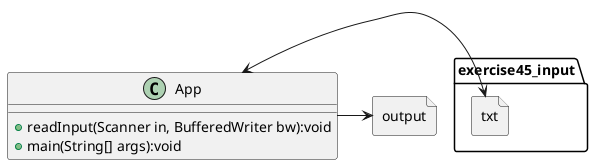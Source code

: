 @startuml
class App{
    +readInput(Scanner in, BufferedWriter bw):void
    +main(String[] args):void
}

file exercise45_input.txt{

}

file output{

}
App <-> exercise45_input.txt
App -> output
@enduml